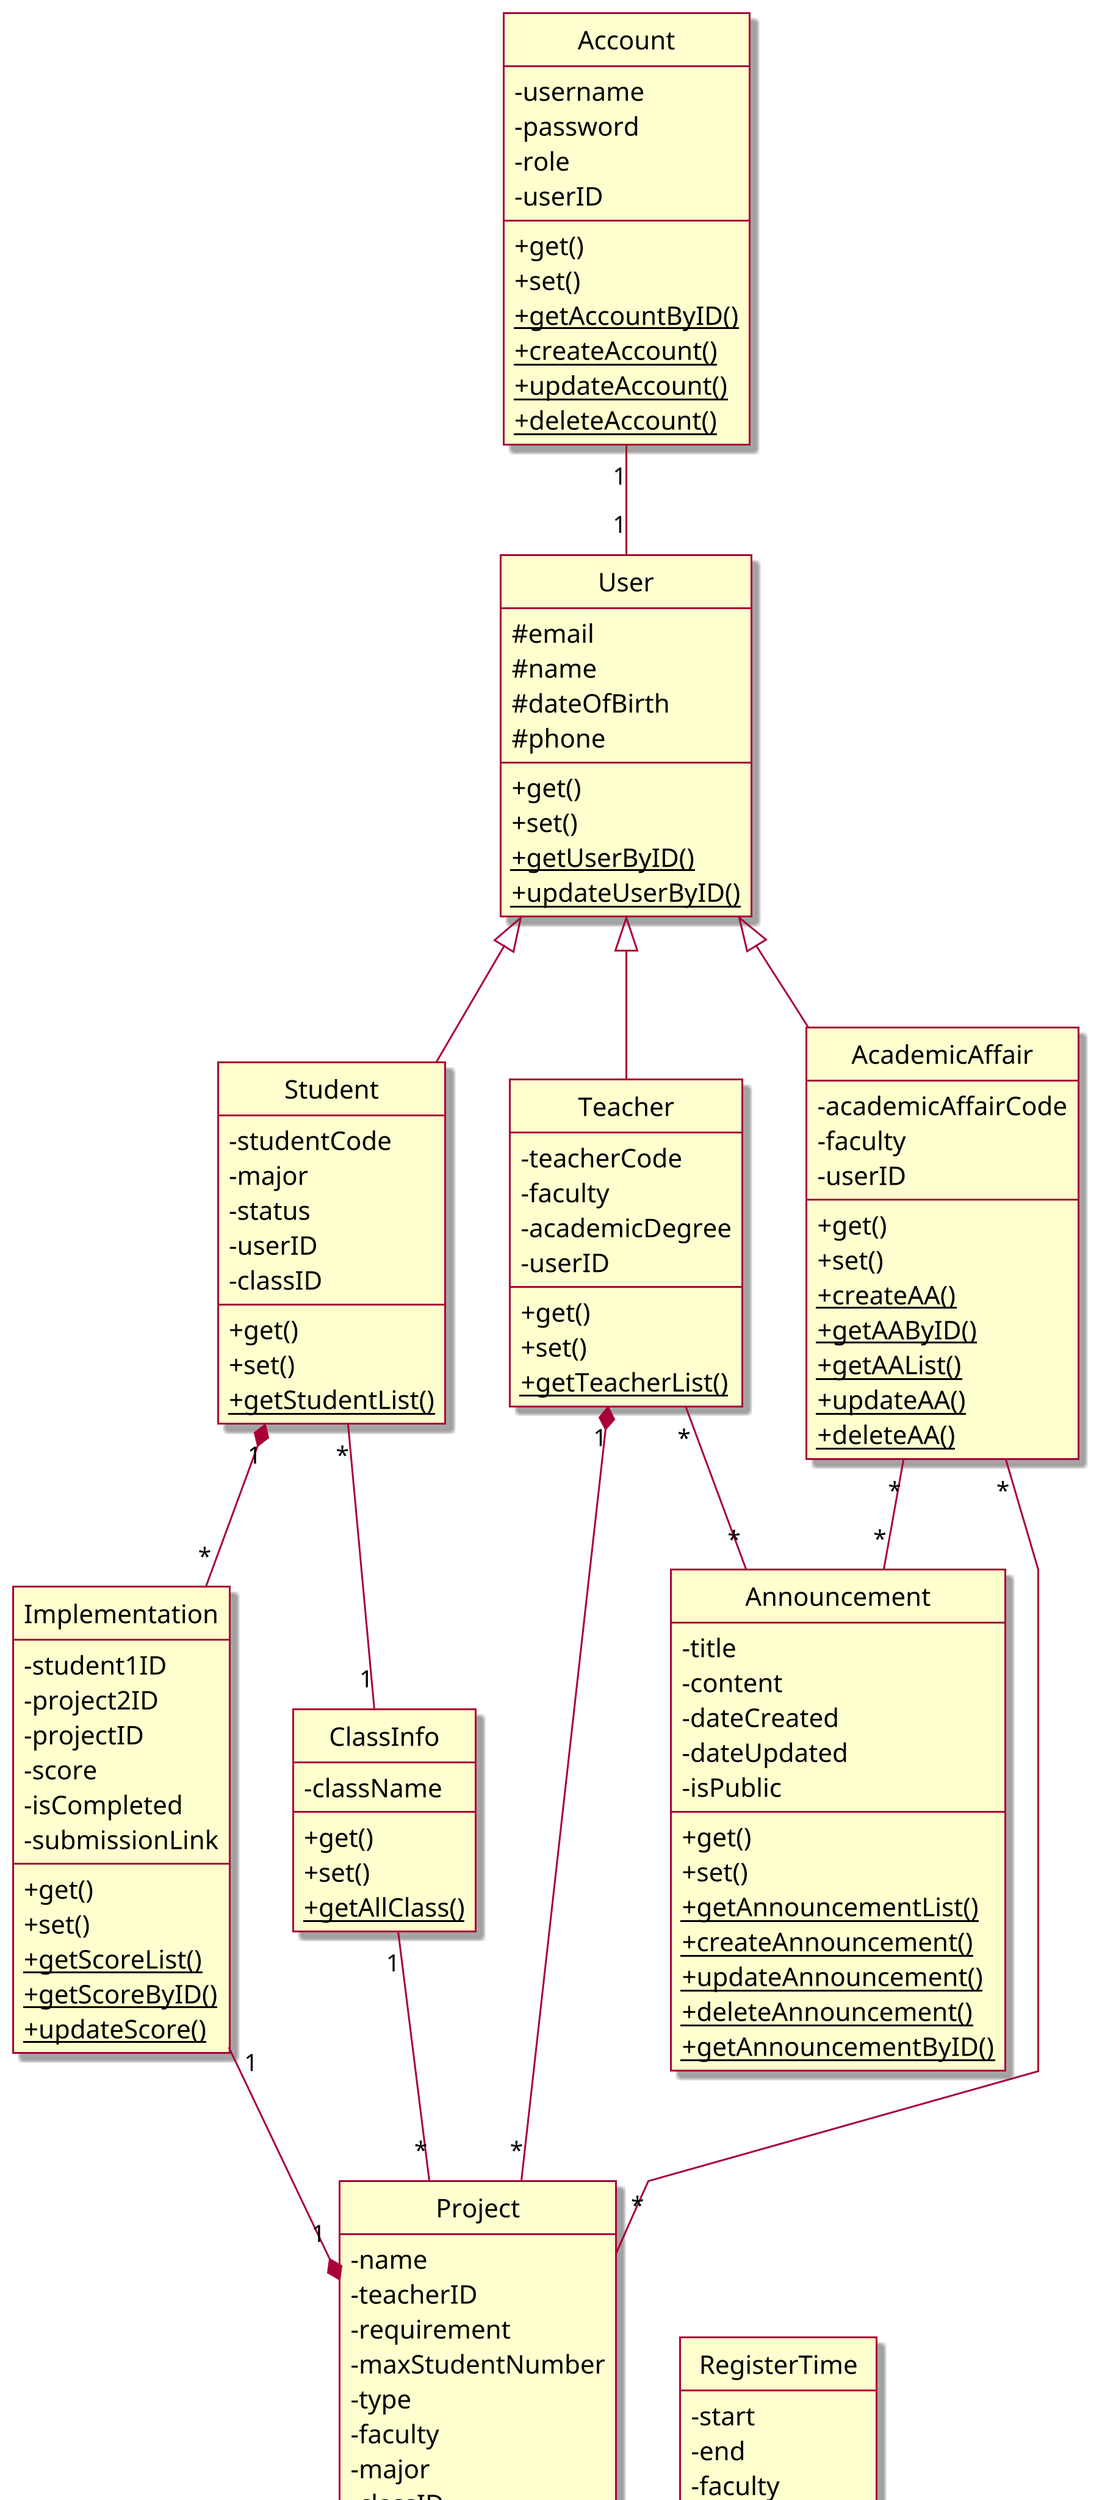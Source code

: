 @startuml ClassDiagram
skin rose
skinparam classAttributeIconSize 0
' skinparam linetype ortho
skinparam linetype polyline
hide circle
scale 3

class Account {
    - username
    - password
    - role
    - userID

    + get()
    + set()
    + {static} getAccountByID()
    + {static} createAccount()
    + {static} updateAccount()
    + {static} deleteAccount()
}

class User {
    # email
    # name
    # dateOfBirth
    # phone

    + get()
    + set()
    + {static} getUserByID()
    + {static} updateUserByID()
}

class AcademicAffair {
    - academicAffairCode
    - faculty
    - userID

    + get()
    + set()
    + {static} createAA()
    + {static} getAAByID()
    + {static} getAAList()
    + {static} updateAA()
    + {static} deleteAA()

}

class Student {
    - studentCode
    - major
    - status
    - userID
    - classID

    + get()
    + set()
    + {static} getStudentList()
    
}

class Teacher {
    - teacherCode
    - faculty
    - academicDegree
    - userID

    + get()
    + set()
    + {static} getTeacherList()
}

class ClassInfo {
    - className

    +get()
    +set()
    + {static} getAllClass()
}

class Announcement {
    - title
    - content
    - dateCreated
    - dateUpdated
    - isPublic

    + get()
    + set()
    + {static} getAnnouncementList()
    + {static} createAnnouncement()
    + {static} updateAnnouncement()
    + {static} deleteAnnouncement()
    + {static} getAnnouncementByID()
}

class Project {
    - name
    - teacherID
    - requirement
    - maxStudentNumber
    - type
    - faculty
    - major
    - classID
    - isPublic
    - isRegistered
    - registerTimeID

    + get()
    + set()
    + {static} createProject()
    + {static} getProjectList()
    + {static} isProjectValid()
    + {static} deleteProject()
    + {static} updateProject()
    + {static} getProjectByID()
    + {static} setProjectTime()
}

class Implementation {
    - student1ID
    - project2ID
    - projectID
    - score
    - isCompleted
    - submissionLink

    + get()
    + set()
    + {static}  getScoreList()
    + {static}  getScoreByID()
    + {static}  updateScore()
}

class RegisterTime {
    - start
    - end
    - faculty
    - year
    - semester

    + get()
    + set()
    + {static} getAllTime()
    + {static} createTime()
    + {static} updateTime()
    + {static} deleteTime()
}

Account "1" -down- "1" User
User <|-down- Student
User <|-- Teacher
User <|-- AcademicAffair
Student "1" *-down- "*" Implementation
Student "*" -down- "1" ClassInfo
Implementation "1" -down-* "1" Project
ClassInfo "1" -down- "*" Project
Teacher "1" *-down- "*" Project
Project "*" -right- "1" RegisterTime
AcademicAffair "*" -down- "*" Announcement
AcademicAffair "*" -- "*" Project
Teacher "*" -- "*" Announcement
@enduml